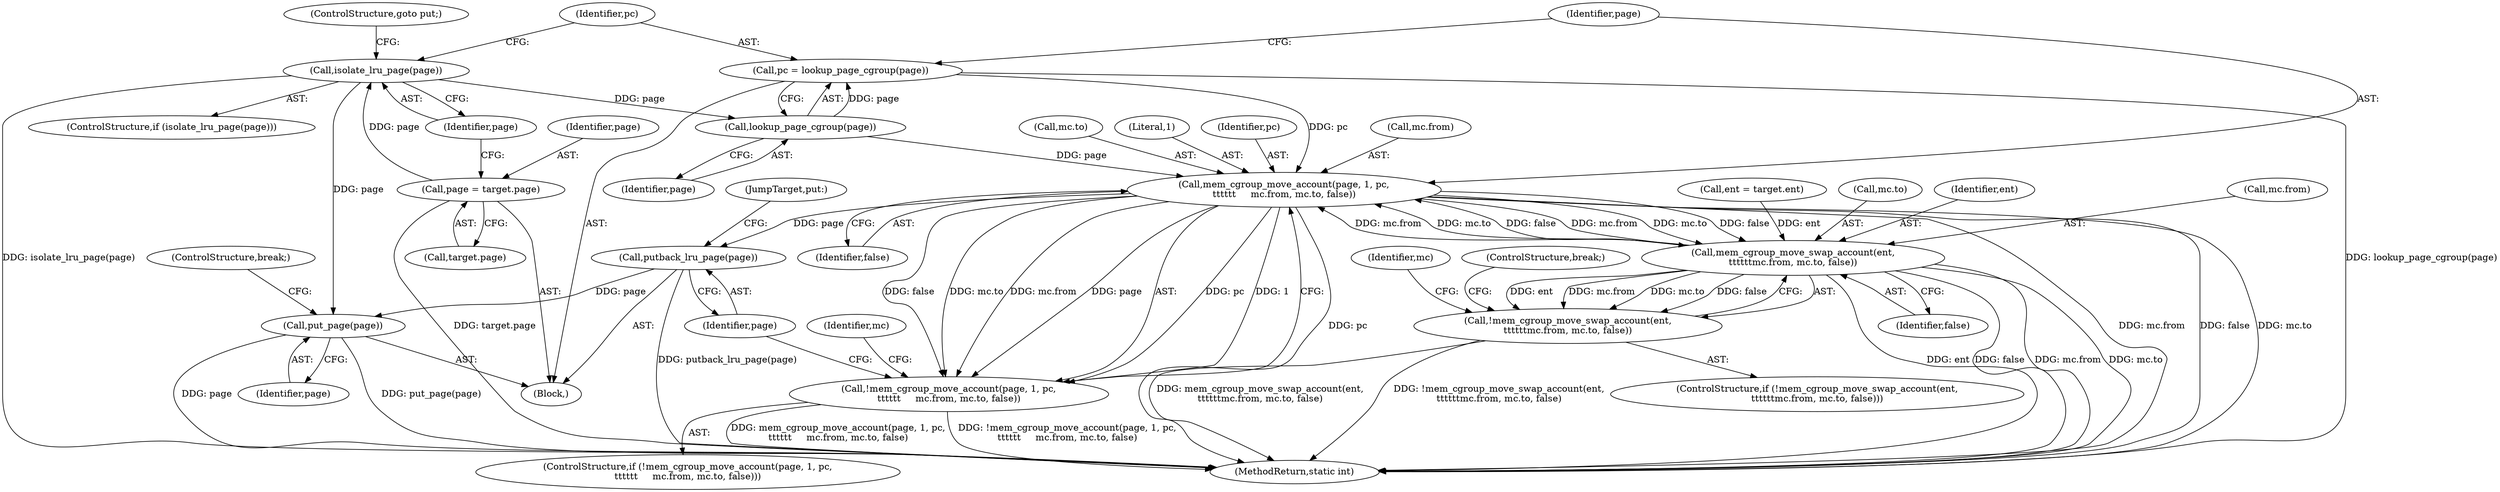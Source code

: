 digraph "0_linux_4a1d704194a441bf83c636004a479e01360ec850_5@pointer" {
"1000189" [label="(Call,pc = lookup_page_cgroup(page))"];
"1000191" [label="(Call,lookup_page_cgroup(page))"];
"1000186" [label="(Call,isolate_lru_page(page))"];
"1000180" [label="(Call,page = target.page)"];
"1000195" [label="(Call,mem_cgroup_move_account(page, 1, pc,\n\t\t\t\t\t\t     mc.from, mc.to, false))"];
"1000194" [label="(Call,!mem_cgroup_move_account(page, 1, pc,\n\t\t\t\t\t\t     mc.from, mc.to, false))"];
"1000215" [label="(Call,putback_lru_page(page))"];
"1000218" [label="(Call,put_page(page))"];
"1000229" [label="(Call,mem_cgroup_move_swap_account(ent,\n\t\t\t\t\t\tmc.from, mc.to, false))"];
"1000228" [label="(Call,!mem_cgroup_move_swap_account(ent,\n\t\t\t\t\t\tmc.from, mc.to, false))"];
"1000189" [label="(Call,pc = lookup_page_cgroup(page))"];
"1000193" [label="(ControlStructure,if (!mem_cgroup_move_account(page, 1, pc,\n\t\t\t\t\t\t     mc.from, mc.to, false)))"];
"1000234" [label="(Call,mc.to)"];
"1000215" [label="(Call,putback_lru_page(page))"];
"1000185" [label="(ControlStructure,if (isolate_lru_page(page)))"];
"1000191" [label="(Call,lookup_page_cgroup(page))"];
"1000180" [label="(Call,page = target.page)"];
"1000230" [label="(Identifier,ent)"];
"1000231" [label="(Call,mc.from)"];
"1000218" [label="(Call,put_page(page))"];
"1000192" [label="(Identifier,page)"];
"1000194" [label="(Call,!mem_cgroup_move_account(page, 1, pc,\n\t\t\t\t\t\t     mc.from, mc.to, false))"];
"1000229" [label="(Call,mem_cgroup_move_swap_account(ent,\n\t\t\t\t\t\tmc.from, mc.to, false))"];
"1000271" [label="(MethodReturn,static int)"];
"1000195" [label="(Call,mem_cgroup_move_account(page, 1, pc,\n\t\t\t\t\t\t     mc.from, mc.to, false))"];
"1000222" [label="(Call,ent = target.ent)"];
"1000196" [label="(Identifier,page)"];
"1000241" [label="(Identifier,mc)"];
"1000199" [label="(Call,mc.from)"];
"1000216" [label="(Identifier,page)"];
"1000219" [label="(Identifier,page)"];
"1000202" [label="(Call,mc.to)"];
"1000187" [label="(Identifier,page)"];
"1000217" [label="(JumpTarget,put:)"];
"1000228" [label="(Call,!mem_cgroup_move_swap_account(ent,\n\t\t\t\t\t\tmc.from, mc.to, false))"];
"1000190" [label="(Identifier,pc)"];
"1000205" [label="(Identifier,false)"];
"1000237" [label="(Identifier,false)"];
"1000227" [label="(ControlStructure,if (!mem_cgroup_move_swap_account(ent,\n\t\t\t\t\t\tmc.from, mc.to, false)))"];
"1000188" [label="(ControlStructure,goto put;)"];
"1000181" [label="(Identifier,page)"];
"1000220" [label="(ControlStructure,break;)"];
"1000209" [label="(Identifier,mc)"];
"1000182" [label="(Call,target.page)"];
"1000197" [label="(Literal,1)"];
"1000198" [label="(Identifier,pc)"];
"1000247" [label="(ControlStructure,break;)"];
"1000178" [label="(Block,)"];
"1000186" [label="(Call,isolate_lru_page(page))"];
"1000189" -> "1000178"  [label="AST: "];
"1000189" -> "1000191"  [label="CFG: "];
"1000190" -> "1000189"  [label="AST: "];
"1000191" -> "1000189"  [label="AST: "];
"1000196" -> "1000189"  [label="CFG: "];
"1000189" -> "1000271"  [label="DDG: lookup_page_cgroup(page)"];
"1000191" -> "1000189"  [label="DDG: page"];
"1000189" -> "1000195"  [label="DDG: pc"];
"1000191" -> "1000192"  [label="CFG: "];
"1000192" -> "1000191"  [label="AST: "];
"1000186" -> "1000191"  [label="DDG: page"];
"1000191" -> "1000195"  [label="DDG: page"];
"1000186" -> "1000185"  [label="AST: "];
"1000186" -> "1000187"  [label="CFG: "];
"1000187" -> "1000186"  [label="AST: "];
"1000188" -> "1000186"  [label="CFG: "];
"1000190" -> "1000186"  [label="CFG: "];
"1000186" -> "1000271"  [label="DDG: isolate_lru_page(page)"];
"1000180" -> "1000186"  [label="DDG: page"];
"1000186" -> "1000218"  [label="DDG: page"];
"1000180" -> "1000178"  [label="AST: "];
"1000180" -> "1000182"  [label="CFG: "];
"1000181" -> "1000180"  [label="AST: "];
"1000182" -> "1000180"  [label="AST: "];
"1000187" -> "1000180"  [label="CFG: "];
"1000180" -> "1000271"  [label="DDG: target.page"];
"1000195" -> "1000194"  [label="AST: "];
"1000195" -> "1000205"  [label="CFG: "];
"1000196" -> "1000195"  [label="AST: "];
"1000197" -> "1000195"  [label="AST: "];
"1000198" -> "1000195"  [label="AST: "];
"1000199" -> "1000195"  [label="AST: "];
"1000202" -> "1000195"  [label="AST: "];
"1000205" -> "1000195"  [label="AST: "];
"1000194" -> "1000195"  [label="CFG: "];
"1000195" -> "1000271"  [label="DDG: mc.from"];
"1000195" -> "1000271"  [label="DDG: false"];
"1000195" -> "1000271"  [label="DDG: mc.to"];
"1000195" -> "1000271"  [label="DDG: pc"];
"1000195" -> "1000194"  [label="DDG: 1"];
"1000195" -> "1000194"  [label="DDG: false"];
"1000195" -> "1000194"  [label="DDG: mc.to"];
"1000195" -> "1000194"  [label="DDG: mc.from"];
"1000195" -> "1000194"  [label="DDG: page"];
"1000195" -> "1000194"  [label="DDG: pc"];
"1000229" -> "1000195"  [label="DDG: mc.from"];
"1000229" -> "1000195"  [label="DDG: mc.to"];
"1000229" -> "1000195"  [label="DDG: false"];
"1000195" -> "1000215"  [label="DDG: page"];
"1000195" -> "1000229"  [label="DDG: mc.from"];
"1000195" -> "1000229"  [label="DDG: mc.to"];
"1000195" -> "1000229"  [label="DDG: false"];
"1000194" -> "1000193"  [label="AST: "];
"1000209" -> "1000194"  [label="CFG: "];
"1000216" -> "1000194"  [label="CFG: "];
"1000194" -> "1000271"  [label="DDG: !mem_cgroup_move_account(page, 1, pc,\n\t\t\t\t\t\t     mc.from, mc.to, false)"];
"1000194" -> "1000271"  [label="DDG: mem_cgroup_move_account(page, 1, pc,\n\t\t\t\t\t\t     mc.from, mc.to, false)"];
"1000215" -> "1000178"  [label="AST: "];
"1000215" -> "1000216"  [label="CFG: "];
"1000216" -> "1000215"  [label="AST: "];
"1000217" -> "1000215"  [label="CFG: "];
"1000215" -> "1000271"  [label="DDG: putback_lru_page(page)"];
"1000215" -> "1000218"  [label="DDG: page"];
"1000218" -> "1000178"  [label="AST: "];
"1000218" -> "1000219"  [label="CFG: "];
"1000219" -> "1000218"  [label="AST: "];
"1000220" -> "1000218"  [label="CFG: "];
"1000218" -> "1000271"  [label="DDG: page"];
"1000218" -> "1000271"  [label="DDG: put_page(page)"];
"1000229" -> "1000228"  [label="AST: "];
"1000229" -> "1000237"  [label="CFG: "];
"1000230" -> "1000229"  [label="AST: "];
"1000231" -> "1000229"  [label="AST: "];
"1000234" -> "1000229"  [label="AST: "];
"1000237" -> "1000229"  [label="AST: "];
"1000228" -> "1000229"  [label="CFG: "];
"1000229" -> "1000271"  [label="DDG: mc.from"];
"1000229" -> "1000271"  [label="DDG: false"];
"1000229" -> "1000271"  [label="DDG: mc.to"];
"1000229" -> "1000271"  [label="DDG: ent"];
"1000229" -> "1000228"  [label="DDG: ent"];
"1000229" -> "1000228"  [label="DDG: mc.from"];
"1000229" -> "1000228"  [label="DDG: mc.to"];
"1000229" -> "1000228"  [label="DDG: false"];
"1000222" -> "1000229"  [label="DDG: ent"];
"1000228" -> "1000227"  [label="AST: "];
"1000241" -> "1000228"  [label="CFG: "];
"1000247" -> "1000228"  [label="CFG: "];
"1000228" -> "1000271"  [label="DDG: !mem_cgroup_move_swap_account(ent,\n\t\t\t\t\t\tmc.from, mc.to, false)"];
"1000228" -> "1000271"  [label="DDG: mem_cgroup_move_swap_account(ent,\n\t\t\t\t\t\tmc.from, mc.to, false)"];
}
